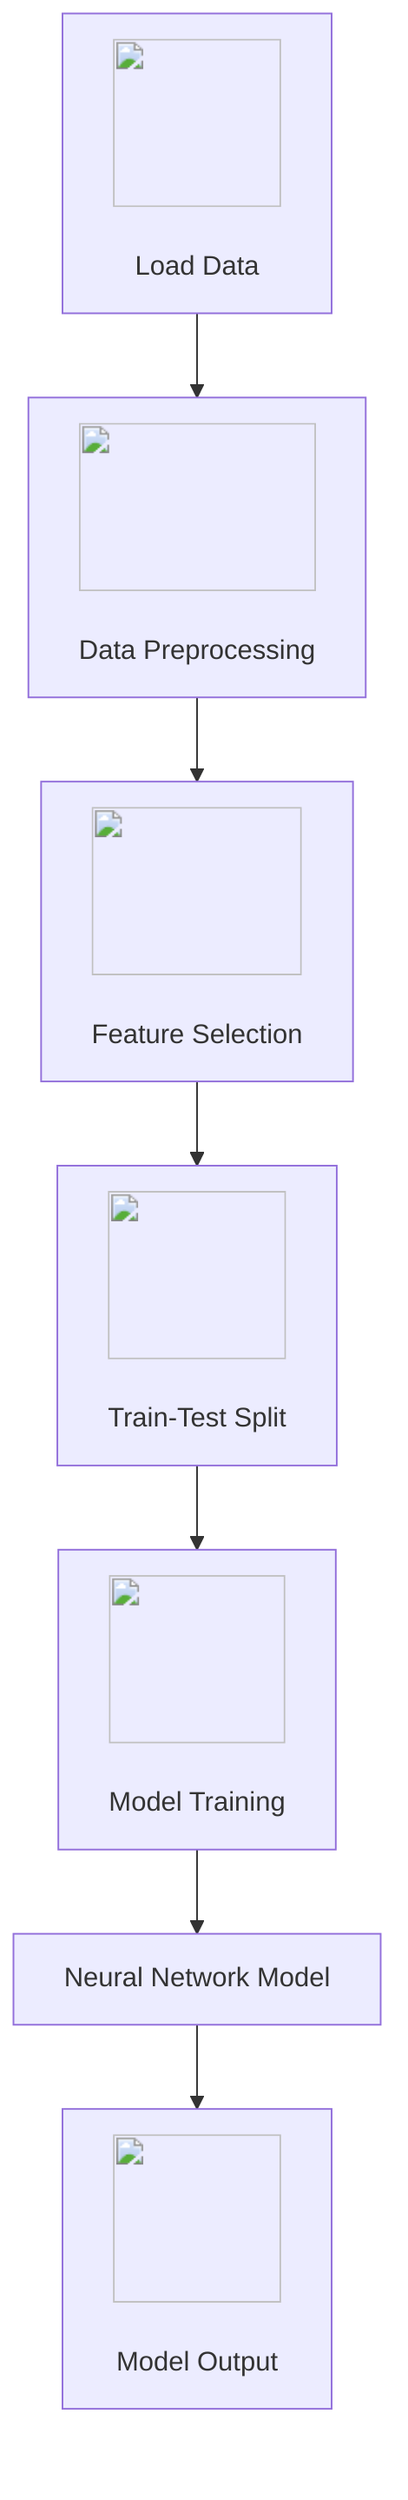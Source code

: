 %%{init: {'theme': 'default'}}%%

graph TD;
    A["<img src='icons/database.svg' width=100 height=100/> <br/> Load Data"] --> B["<img src='icons/file.svg' width=100 height=100/> <br/> Data Preprocessing"];
    B --> C["<img src='icons/table.svg' width=100 height=100/> <br/> Feature Selection"];
    C --> D["<img src='icons/column_split.svg' width=100 height=100/> <br/> Train-Test Split"];
    D --> E["<img src='icons/row_split.svg' width=100 height=100/> <br/> Model Training"];
    E --> ML_Model["Neural Network Model"];
    ML_Model --> Output["<img src='icons/image.svg' width=100 height=100/> <br/> Model Output"];